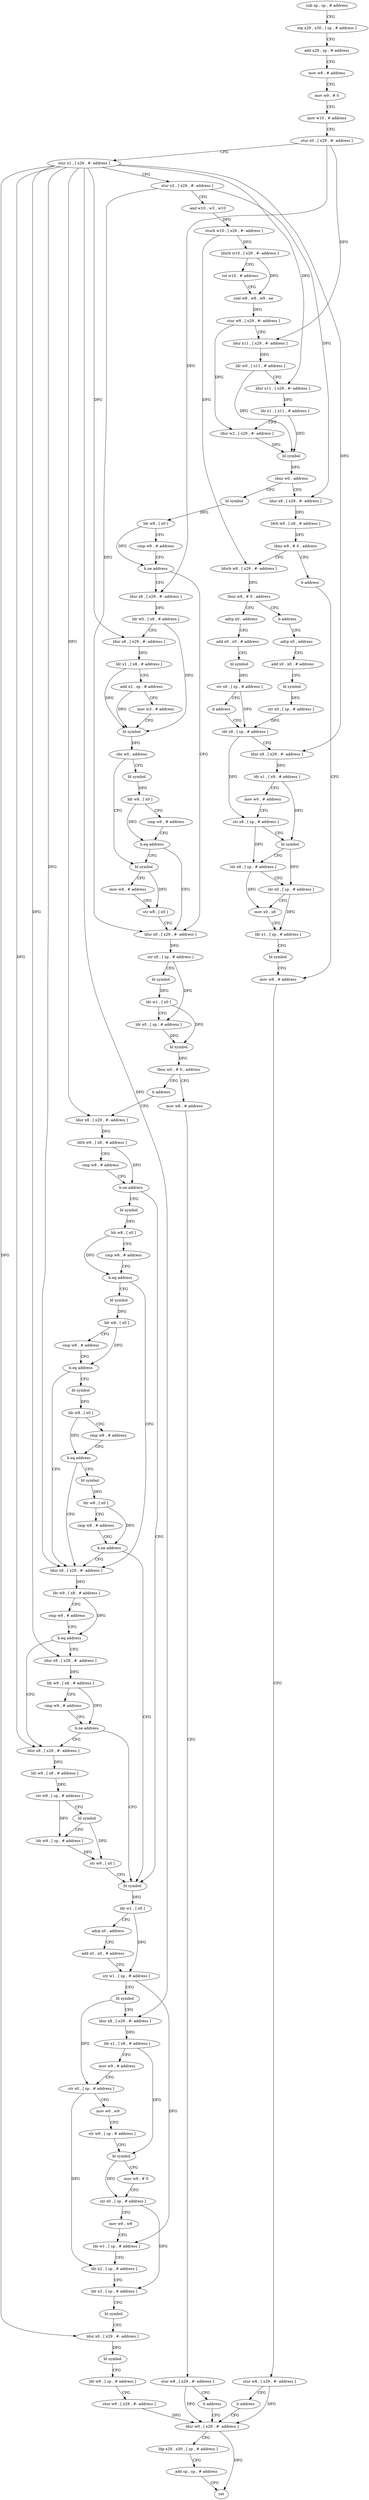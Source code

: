 digraph "func" {
"4213216" [label = "sub sp , sp , # address" ]
"4213220" [label = "stp x29 , x30 , [ sp , # address ]" ]
"4213224" [label = "add x29 , sp , # address" ]
"4213228" [label = "mov w8 , # address" ]
"4213232" [label = "mov w9 , # 0" ]
"4213236" [label = "mov w10 , # address" ]
"4213240" [label = "stur x0 , [ x29 , #- address ]" ]
"4213244" [label = "stur x1 , [ x29 , #- address ]" ]
"4213248" [label = "stur x2 , [ x29 , #- address ]" ]
"4213252" [label = "and w10 , w3 , w10" ]
"4213256" [label = "sturb w10 , [ x29 , #- address ]" ]
"4213260" [label = "ldurb w10 , [ x29 , #- address ]" ]
"4213264" [label = "tst w10 , # address" ]
"4213268" [label = "csel w8 , w8 , w9 , ne" ]
"4213272" [label = "stur w8 , [ x29 , #- address ]" ]
"4213276" [label = "ldur x11 , [ x29 , #- address ]" ]
"4213280" [label = "ldr w0 , [ x11 , # address ]" ]
"4213284" [label = "ldur x11 , [ x29 , #- address ]" ]
"4213288" [label = "ldr x1 , [ x11 , # address ]" ]
"4213292" [label = "ldur w2 , [ x29 , #- address ]" ]
"4213296" [label = "bl symbol" ]
"4213300" [label = "cbnz w0 , address" ]
"4213424" [label = "bl symbol" ]
"4213304" [label = "ldur x8 , [ x29 , #- address ]" ]
"4213428" [label = "ldr w8 , [ x0 ]" ]
"4213432" [label = "cmp w8 , # address" ]
"4213436" [label = "b.ne address" ]
"4213500" [label = "ldur x0 , [ x29 , #- address ]" ]
"4213440" [label = "ldur x8 , [ x29 , #- address ]" ]
"4213308" [label = "ldrb w9 , [ x8 , # address ]" ]
"4213312" [label = "tbnz w9 , # 0 , address" ]
"4213320" [label = "ldurb w8 , [ x29 , #- address ]" ]
"4213316" [label = "b address" ]
"4213504" [label = "str x0 , [ sp , # address ]" ]
"4213508" [label = "bl symbol" ]
"4213512" [label = "ldr w1 , [ x0 ]" ]
"4213516" [label = "ldr x0 , [ sp , # address ]" ]
"4213520" [label = "bl symbol" ]
"4213524" [label = "tbnz w0 , # 0 , address" ]
"4213532" [label = "mov w8 , # address" ]
"4213528" [label = "b address" ]
"4213444" [label = "ldr w0 , [ x8 , # address ]" ]
"4213448" [label = "ldur x8 , [ x29 , #- address ]" ]
"4213452" [label = "ldr x1 , [ x8 , # address ]" ]
"4213456" [label = "add x2 , sp , # address" ]
"4213460" [label = "mov w3 , # address" ]
"4213464" [label = "bl symbol" ]
"4213468" [label = "cbz w0 , address" ]
"4213488" [label = "bl symbol" ]
"4213472" [label = "bl symbol" ]
"4213324" [label = "tbnz w8 , # 0 , address" ]
"4213332" [label = "adrp x0 , address" ]
"4213328" [label = "b address" ]
"4213412" [label = "mov w8 , # address" ]
"4213536" [label = "stur w8 , [ x29 , #- address ]" ]
"4213540" [label = "b address" ]
"4213776" [label = "ldur w0 , [ x29 , #- address ]" ]
"4213544" [label = "ldur x8 , [ x29 , #- address ]" ]
"4213492" [label = "mov w8 , # address" ]
"4213496" [label = "str w8 , [ x0 ]" ]
"4213476" [label = "ldr w8 , [ x0 ]" ]
"4213480" [label = "cmp w8 , # address" ]
"4213484" [label = "b.eq address" ]
"4213336" [label = "add x0 , x0 , # address" ]
"4213340" [label = "bl symbol" ]
"4213344" [label = "str x0 , [ sp , # address ]" ]
"4213348" [label = "b address" ]
"4213368" [label = "ldr x8 , [ sp , # address ]" ]
"4213352" [label = "adrp x0 , address" ]
"4213416" [label = "stur w8 , [ x29 , #- address ]" ]
"4213420" [label = "b address" ]
"4213780" [label = "ldp x29 , x30 , [ sp , # address ]" ]
"4213784" [label = "add sp , sp , # address" ]
"4213788" [label = "ret" ]
"4213548" [label = "ldrh w9 , [ x8 , # address ]" ]
"4213552" [label = "cmp w9 , # address" ]
"4213556" [label = "b.ne address" ]
"4213680" [label = "bl symbol" ]
"4213560" [label = "bl symbol" ]
"4213372" [label = "ldur x9 , [ x29 , #- address ]" ]
"4213376" [label = "ldr x1 , [ x9 , # address ]" ]
"4213380" [label = "mov w0 , # address" ]
"4213384" [label = "str x8 , [ sp , # address ]" ]
"4213388" [label = "bl symbol" ]
"4213392" [label = "ldr x8 , [ sp , # address ]" ]
"4213396" [label = "str x0 , [ sp , # address ]" ]
"4213400" [label = "mov x0 , x8" ]
"4213404" [label = "ldr x1 , [ sp , # address ]" ]
"4213408" [label = "bl symbol" ]
"4213356" [label = "add x0 , x0 , # address" ]
"4213360" [label = "bl symbol" ]
"4213364" [label = "str x0 , [ sp , # address ]" ]
"4213684" [label = "ldr w1 , [ x0 ]" ]
"4213688" [label = "adrp x0 , address" ]
"4213692" [label = "add x0 , x0 , # address" ]
"4213696" [label = "str w1 , [ sp , # address ]" ]
"4213700" [label = "bl symbol" ]
"4213704" [label = "ldur x8 , [ x29 , #- address ]" ]
"4213708" [label = "ldr x1 , [ x8 , # address ]" ]
"4213712" [label = "mov w9 , # address" ]
"4213716" [label = "str x0 , [ sp , # address ]" ]
"4213720" [label = "mov w0 , w9" ]
"4213724" [label = "str w9 , [ sp , # address ]" ]
"4213728" [label = "bl symbol" ]
"4213732" [label = "mov w9 , # 0" ]
"4213736" [label = "str x0 , [ sp , # address ]" ]
"4213740" [label = "mov w0 , w9" ]
"4213744" [label = "ldr w1 , [ sp , # address ]" ]
"4213748" [label = "ldr x2 , [ sp , # address ]" ]
"4213752" [label = "ldr x3 , [ sp , # address ]" ]
"4213756" [label = "bl symbol" ]
"4213760" [label = "ldur x0 , [ x29 , #- address ]" ]
"4213764" [label = "bl symbol" ]
"4213768" [label = "ldr w9 , [ sp , # address ]" ]
"4213772" [label = "stur w9 , [ x29 , #- address ]" ]
"4213564" [label = "ldr w8 , [ x0 ]" ]
"4213568" [label = "cmp w8 , # address" ]
"4213572" [label = "b.eq address" ]
"4213624" [label = "ldur x8 , [ x29 , #- address ]" ]
"4213576" [label = "bl symbol" ]
"4213628" [label = "ldr w9 , [ x8 , # address ]" ]
"4213632" [label = "cmp w9 , # address" ]
"4213636" [label = "b.eq address" ]
"4213656" [label = "ldur x8 , [ x29 , #- address ]" ]
"4213640" [label = "ldur x8 , [ x29 , #- address ]" ]
"4213580" [label = "ldr w8 , [ x0 ]" ]
"4213584" [label = "cmp w8 , # address" ]
"4213588" [label = "b.eq address" ]
"4213592" [label = "bl symbol" ]
"4213660" [label = "ldr w9 , [ x8 , # address ]" ]
"4213664" [label = "str w9 , [ sp , # address ]" ]
"4213668" [label = "bl symbol" ]
"4213672" [label = "ldr w9 , [ sp , # address ]" ]
"4213676" [label = "str w9 , [ x0 ]" ]
"4213644" [label = "ldr w9 , [ x8 , # address ]" ]
"4213648" [label = "cmp w9 , # address" ]
"4213652" [label = "b.ne address" ]
"4213596" [label = "ldr w8 , [ x0 ]" ]
"4213600" [label = "cmp w8 , # address" ]
"4213604" [label = "b.eq address" ]
"4213608" [label = "bl symbol" ]
"4213612" [label = "ldr w8 , [ x0 ]" ]
"4213616" [label = "cmp w8 , # address" ]
"4213620" [label = "b.ne address" ]
"4213216" -> "4213220" [ label = "CFG" ]
"4213220" -> "4213224" [ label = "CFG" ]
"4213224" -> "4213228" [ label = "CFG" ]
"4213228" -> "4213232" [ label = "CFG" ]
"4213232" -> "4213236" [ label = "CFG" ]
"4213236" -> "4213240" [ label = "CFG" ]
"4213240" -> "4213244" [ label = "CFG" ]
"4213240" -> "4213276" [ label = "DFG" ]
"4213240" -> "4213440" [ label = "DFG" ]
"4213244" -> "4213248" [ label = "CFG" ]
"4213244" -> "4213284" [ label = "DFG" ]
"4213244" -> "4213448" [ label = "DFG" ]
"4213244" -> "4213544" [ label = "DFG" ]
"4213244" -> "4213372" [ label = "DFG" ]
"4213244" -> "4213704" [ label = "DFG" ]
"4213244" -> "4213760" [ label = "DFG" ]
"4213244" -> "4213624" [ label = "DFG" ]
"4213244" -> "4213656" [ label = "DFG" ]
"4213244" -> "4213640" [ label = "DFG" ]
"4213248" -> "4213252" [ label = "CFG" ]
"4213248" -> "4213304" [ label = "DFG" ]
"4213248" -> "4213500" [ label = "DFG" ]
"4213252" -> "4213256" [ label = "DFG" ]
"4213256" -> "4213260" [ label = "DFG" ]
"4213256" -> "4213320" [ label = "DFG" ]
"4213260" -> "4213264" [ label = "CFG" ]
"4213260" -> "4213268" [ label = "DFG" ]
"4213264" -> "4213268" [ label = "CFG" ]
"4213268" -> "4213272" [ label = "DFG" ]
"4213272" -> "4213276" [ label = "CFG" ]
"4213272" -> "4213292" [ label = "DFG" ]
"4213276" -> "4213280" [ label = "DFG" ]
"4213280" -> "4213284" [ label = "CFG" ]
"4213280" -> "4213296" [ label = "DFG" ]
"4213284" -> "4213288" [ label = "DFG" ]
"4213288" -> "4213292" [ label = "CFG" ]
"4213288" -> "4213296" [ label = "DFG" ]
"4213292" -> "4213296" [ label = "DFG" ]
"4213296" -> "4213300" [ label = "DFG" ]
"4213300" -> "4213424" [ label = "CFG" ]
"4213300" -> "4213304" [ label = "CFG" ]
"4213424" -> "4213428" [ label = "DFG" ]
"4213304" -> "4213308" [ label = "DFG" ]
"4213428" -> "4213432" [ label = "CFG" ]
"4213428" -> "4213436" [ label = "DFG" ]
"4213432" -> "4213436" [ label = "CFG" ]
"4213436" -> "4213500" [ label = "CFG" ]
"4213436" -> "4213440" [ label = "CFG" ]
"4213500" -> "4213504" [ label = "DFG" ]
"4213440" -> "4213444" [ label = "DFG" ]
"4213308" -> "4213312" [ label = "DFG" ]
"4213312" -> "4213320" [ label = "CFG" ]
"4213312" -> "4213316" [ label = "CFG" ]
"4213320" -> "4213324" [ label = "DFG" ]
"4213316" -> "4213412" [ label = "CFG" ]
"4213504" -> "4213508" [ label = "CFG" ]
"4213504" -> "4213516" [ label = "DFG" ]
"4213508" -> "4213512" [ label = "DFG" ]
"4213512" -> "4213516" [ label = "CFG" ]
"4213512" -> "4213520" [ label = "DFG" ]
"4213516" -> "4213520" [ label = "DFG" ]
"4213520" -> "4213524" [ label = "DFG" ]
"4213524" -> "4213532" [ label = "CFG" ]
"4213524" -> "4213528" [ label = "CFG" ]
"4213532" -> "4213536" [ label = "CFG" ]
"4213528" -> "4213544" [ label = "CFG" ]
"4213444" -> "4213448" [ label = "CFG" ]
"4213444" -> "4213464" [ label = "DFG" ]
"4213448" -> "4213452" [ label = "DFG" ]
"4213452" -> "4213456" [ label = "CFG" ]
"4213452" -> "4213464" [ label = "DFG" ]
"4213456" -> "4213460" [ label = "CFG" ]
"4213456" -> "4213464" [ label = "DFG" ]
"4213460" -> "4213464" [ label = "CFG" ]
"4213464" -> "4213468" [ label = "DFG" ]
"4213468" -> "4213488" [ label = "CFG" ]
"4213468" -> "4213472" [ label = "CFG" ]
"4213488" -> "4213492" [ label = "CFG" ]
"4213488" -> "4213496" [ label = "DFG" ]
"4213472" -> "4213476" [ label = "DFG" ]
"4213324" -> "4213332" [ label = "CFG" ]
"4213324" -> "4213328" [ label = "CFG" ]
"4213332" -> "4213336" [ label = "CFG" ]
"4213328" -> "4213352" [ label = "CFG" ]
"4213412" -> "4213416" [ label = "CFG" ]
"4213536" -> "4213540" [ label = "CFG" ]
"4213536" -> "4213776" [ label = "DFG" ]
"4213540" -> "4213776" [ label = "CFG" ]
"4213776" -> "4213780" [ label = "CFG" ]
"4213776" -> "4213788" [ label = "DFG" ]
"4213544" -> "4213548" [ label = "DFG" ]
"4213492" -> "4213496" [ label = "CFG" ]
"4213496" -> "4213500" [ label = "CFG" ]
"4213476" -> "4213480" [ label = "CFG" ]
"4213476" -> "4213484" [ label = "DFG" ]
"4213480" -> "4213484" [ label = "CFG" ]
"4213484" -> "4213500" [ label = "CFG" ]
"4213484" -> "4213488" [ label = "CFG" ]
"4213336" -> "4213340" [ label = "CFG" ]
"4213340" -> "4213344" [ label = "DFG" ]
"4213344" -> "4213348" [ label = "CFG" ]
"4213344" -> "4213368" [ label = "DFG" ]
"4213348" -> "4213368" [ label = "CFG" ]
"4213368" -> "4213372" [ label = "CFG" ]
"4213368" -> "4213384" [ label = "DFG" ]
"4213352" -> "4213356" [ label = "CFG" ]
"4213416" -> "4213420" [ label = "CFG" ]
"4213416" -> "4213776" [ label = "DFG" ]
"4213420" -> "4213776" [ label = "CFG" ]
"4213780" -> "4213784" [ label = "CFG" ]
"4213784" -> "4213788" [ label = "CFG" ]
"4213548" -> "4213552" [ label = "CFG" ]
"4213548" -> "4213556" [ label = "DFG" ]
"4213552" -> "4213556" [ label = "CFG" ]
"4213556" -> "4213680" [ label = "CFG" ]
"4213556" -> "4213560" [ label = "CFG" ]
"4213680" -> "4213684" [ label = "DFG" ]
"4213560" -> "4213564" [ label = "DFG" ]
"4213372" -> "4213376" [ label = "DFG" ]
"4213376" -> "4213380" [ label = "CFG" ]
"4213376" -> "4213388" [ label = "DFG" ]
"4213380" -> "4213384" [ label = "CFG" ]
"4213384" -> "4213388" [ label = "CFG" ]
"4213384" -> "4213392" [ label = "DFG" ]
"4213388" -> "4213392" [ label = "CFG" ]
"4213388" -> "4213396" [ label = "DFG" ]
"4213392" -> "4213396" [ label = "CFG" ]
"4213392" -> "4213400" [ label = "DFG" ]
"4213396" -> "4213400" [ label = "CFG" ]
"4213396" -> "4213404" [ label = "DFG" ]
"4213400" -> "4213404" [ label = "CFG" ]
"4213404" -> "4213408" [ label = "CFG" ]
"4213408" -> "4213412" [ label = "CFG" ]
"4213356" -> "4213360" [ label = "CFG" ]
"4213360" -> "4213364" [ label = "DFG" ]
"4213364" -> "4213368" [ label = "DFG" ]
"4213684" -> "4213688" [ label = "CFG" ]
"4213684" -> "4213696" [ label = "DFG" ]
"4213688" -> "4213692" [ label = "CFG" ]
"4213692" -> "4213696" [ label = "CFG" ]
"4213696" -> "4213700" [ label = "CFG" ]
"4213696" -> "4213744" [ label = "DFG" ]
"4213700" -> "4213704" [ label = "CFG" ]
"4213700" -> "4213716" [ label = "DFG" ]
"4213704" -> "4213708" [ label = "DFG" ]
"4213708" -> "4213712" [ label = "CFG" ]
"4213708" -> "4213728" [ label = "DFG" ]
"4213712" -> "4213716" [ label = "CFG" ]
"4213716" -> "4213720" [ label = "CFG" ]
"4213716" -> "4213748" [ label = "DFG" ]
"4213720" -> "4213724" [ label = "CFG" ]
"4213724" -> "4213728" [ label = "CFG" ]
"4213728" -> "4213732" [ label = "CFG" ]
"4213728" -> "4213736" [ label = "DFG" ]
"4213732" -> "4213736" [ label = "CFG" ]
"4213736" -> "4213740" [ label = "CFG" ]
"4213736" -> "4213752" [ label = "DFG" ]
"4213740" -> "4213744" [ label = "CFG" ]
"4213744" -> "4213748" [ label = "CFG" ]
"4213748" -> "4213752" [ label = "CFG" ]
"4213752" -> "4213756" [ label = "CFG" ]
"4213756" -> "4213760" [ label = "CFG" ]
"4213760" -> "4213764" [ label = "DFG" ]
"4213764" -> "4213768" [ label = "CFG" ]
"4213768" -> "4213772" [ label = "CFG" ]
"4213772" -> "4213776" [ label = "DFG" ]
"4213564" -> "4213568" [ label = "CFG" ]
"4213564" -> "4213572" [ label = "DFG" ]
"4213568" -> "4213572" [ label = "CFG" ]
"4213572" -> "4213624" [ label = "CFG" ]
"4213572" -> "4213576" [ label = "CFG" ]
"4213624" -> "4213628" [ label = "DFG" ]
"4213576" -> "4213580" [ label = "DFG" ]
"4213628" -> "4213632" [ label = "CFG" ]
"4213628" -> "4213636" [ label = "DFG" ]
"4213632" -> "4213636" [ label = "CFG" ]
"4213636" -> "4213656" [ label = "CFG" ]
"4213636" -> "4213640" [ label = "CFG" ]
"4213656" -> "4213660" [ label = "DFG" ]
"4213640" -> "4213644" [ label = "DFG" ]
"4213580" -> "4213584" [ label = "CFG" ]
"4213580" -> "4213588" [ label = "DFG" ]
"4213584" -> "4213588" [ label = "CFG" ]
"4213588" -> "4213624" [ label = "CFG" ]
"4213588" -> "4213592" [ label = "CFG" ]
"4213592" -> "4213596" [ label = "DFG" ]
"4213660" -> "4213664" [ label = "DFG" ]
"4213664" -> "4213668" [ label = "CFG" ]
"4213664" -> "4213672" [ label = "DFG" ]
"4213668" -> "4213672" [ label = "CFG" ]
"4213668" -> "4213676" [ label = "DFG" ]
"4213672" -> "4213676" [ label = "DFG" ]
"4213676" -> "4213680" [ label = "CFG" ]
"4213644" -> "4213648" [ label = "CFG" ]
"4213644" -> "4213652" [ label = "DFG" ]
"4213648" -> "4213652" [ label = "CFG" ]
"4213652" -> "4213680" [ label = "CFG" ]
"4213652" -> "4213656" [ label = "CFG" ]
"4213596" -> "4213600" [ label = "CFG" ]
"4213596" -> "4213604" [ label = "DFG" ]
"4213600" -> "4213604" [ label = "CFG" ]
"4213604" -> "4213624" [ label = "CFG" ]
"4213604" -> "4213608" [ label = "CFG" ]
"4213608" -> "4213612" [ label = "DFG" ]
"4213612" -> "4213616" [ label = "CFG" ]
"4213612" -> "4213620" [ label = "DFG" ]
"4213616" -> "4213620" [ label = "CFG" ]
"4213620" -> "4213680" [ label = "CFG" ]
"4213620" -> "4213624" [ label = "CFG" ]
}

